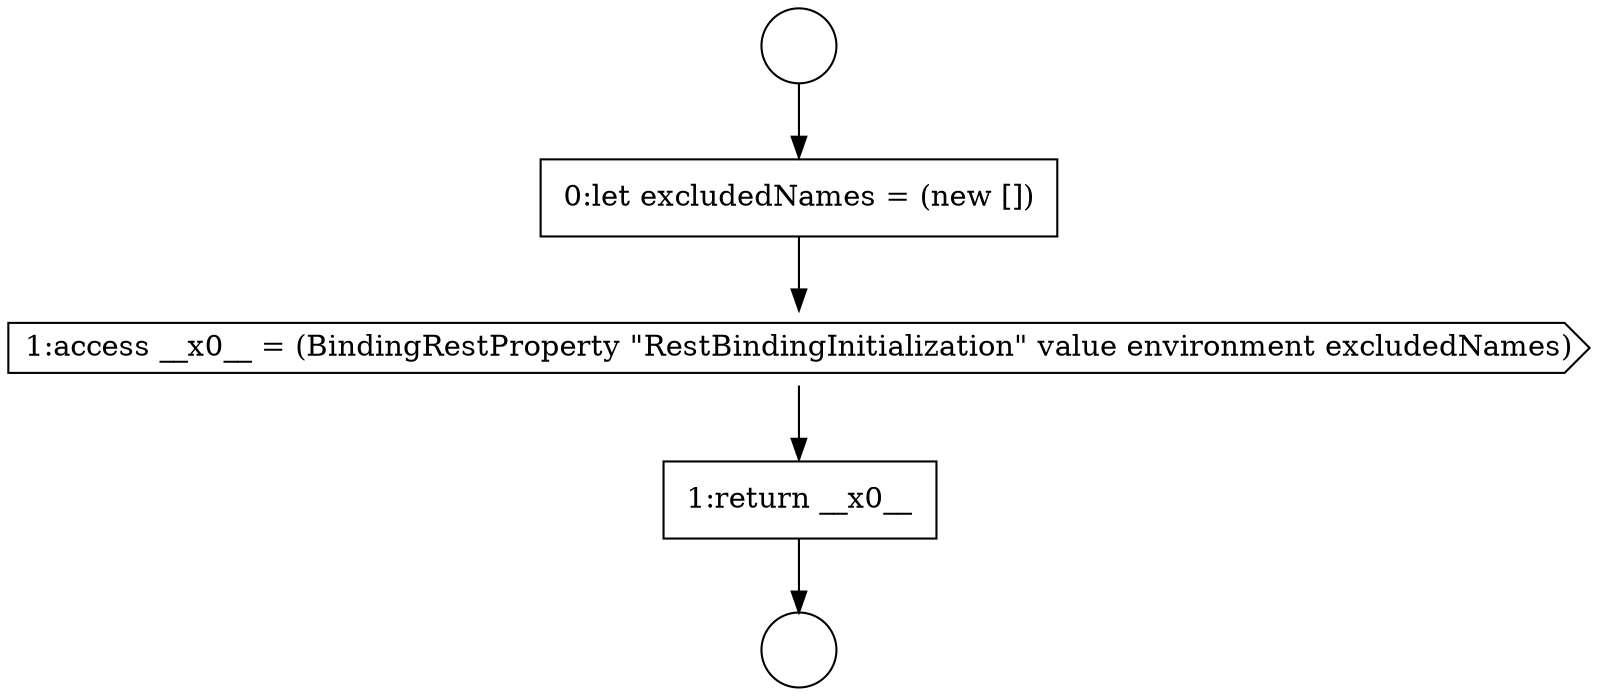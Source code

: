 digraph {
  node6157 [shape=none, margin=0, label=<<font color="black">
    <table border="0" cellborder="1" cellspacing="0" cellpadding="10">
      <tr><td align="left">0:let excludedNames = (new [])</td></tr>
    </table>
  </font>> color="black" fillcolor="white" style=filled]
  node6156 [shape=circle label=" " color="black" fillcolor="white" style=filled]
  node6159 [shape=none, margin=0, label=<<font color="black">
    <table border="0" cellborder="1" cellspacing="0" cellpadding="10">
      <tr><td align="left">1:return __x0__</td></tr>
    </table>
  </font>> color="black" fillcolor="white" style=filled]
  node6155 [shape=circle label=" " color="black" fillcolor="white" style=filled]
  node6158 [shape=cds, label=<<font color="black">1:access __x0__ = (BindingRestProperty &quot;RestBindingInitialization&quot; value environment excludedNames)</font>> color="black" fillcolor="white" style=filled]
  node6155 -> node6157 [ color="black"]
  node6157 -> node6158 [ color="black"]
  node6158 -> node6159 [ color="black"]
  node6159 -> node6156 [ color="black"]
}
